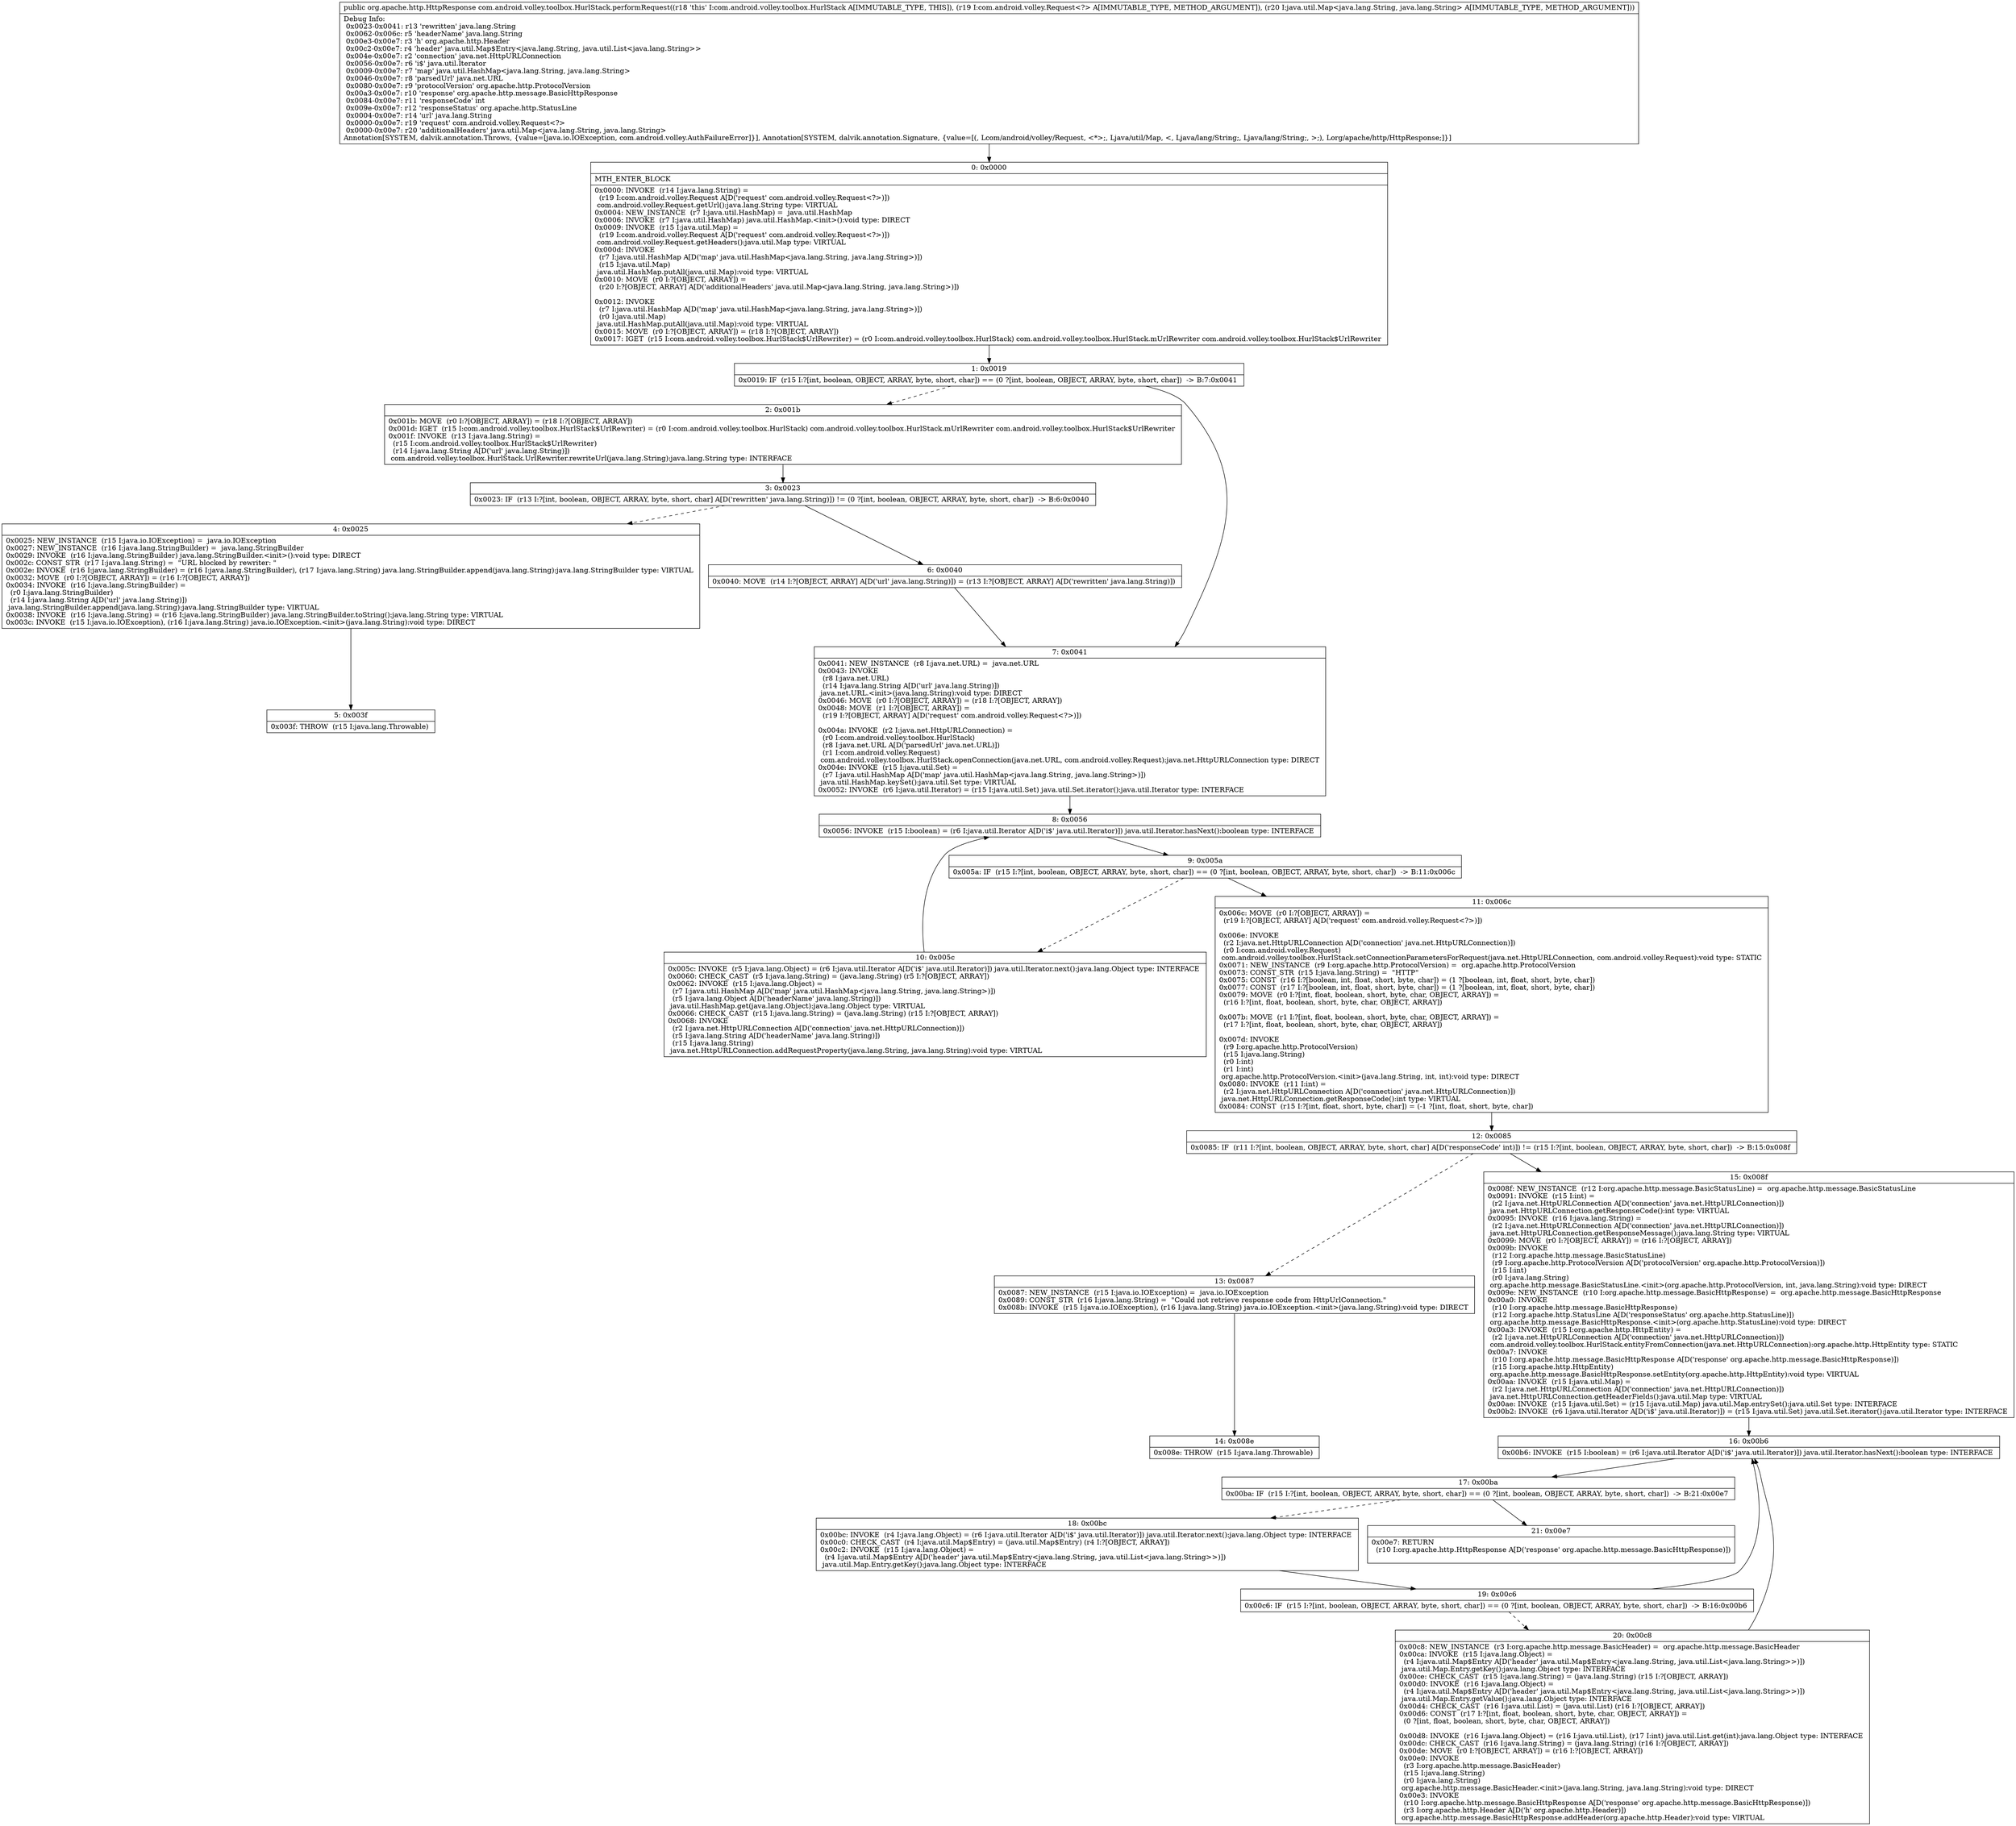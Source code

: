 digraph "CFG forcom.android.volley.toolbox.HurlStack.performRequest(Lcom\/android\/volley\/Request;Ljava\/util\/Map;)Lorg\/apache\/http\/HttpResponse;" {
Node_0 [shape=record,label="{0\:\ 0x0000|MTH_ENTER_BLOCK\l|0x0000: INVOKE  (r14 I:java.lang.String) = \l  (r19 I:com.android.volley.Request A[D('request' com.android.volley.Request\<?\>)])\l com.android.volley.Request.getUrl():java.lang.String type: VIRTUAL \l0x0004: NEW_INSTANCE  (r7 I:java.util.HashMap) =  java.util.HashMap \l0x0006: INVOKE  (r7 I:java.util.HashMap) java.util.HashMap.\<init\>():void type: DIRECT \l0x0009: INVOKE  (r15 I:java.util.Map) = \l  (r19 I:com.android.volley.Request A[D('request' com.android.volley.Request\<?\>)])\l com.android.volley.Request.getHeaders():java.util.Map type: VIRTUAL \l0x000d: INVOKE  \l  (r7 I:java.util.HashMap A[D('map' java.util.HashMap\<java.lang.String, java.lang.String\>)])\l  (r15 I:java.util.Map)\l java.util.HashMap.putAll(java.util.Map):void type: VIRTUAL \l0x0010: MOVE  (r0 I:?[OBJECT, ARRAY]) = \l  (r20 I:?[OBJECT, ARRAY] A[D('additionalHeaders' java.util.Map\<java.lang.String, java.lang.String\>)])\l \l0x0012: INVOKE  \l  (r7 I:java.util.HashMap A[D('map' java.util.HashMap\<java.lang.String, java.lang.String\>)])\l  (r0 I:java.util.Map)\l java.util.HashMap.putAll(java.util.Map):void type: VIRTUAL \l0x0015: MOVE  (r0 I:?[OBJECT, ARRAY]) = (r18 I:?[OBJECT, ARRAY]) \l0x0017: IGET  (r15 I:com.android.volley.toolbox.HurlStack$UrlRewriter) = (r0 I:com.android.volley.toolbox.HurlStack) com.android.volley.toolbox.HurlStack.mUrlRewriter com.android.volley.toolbox.HurlStack$UrlRewriter \l}"];
Node_1 [shape=record,label="{1\:\ 0x0019|0x0019: IF  (r15 I:?[int, boolean, OBJECT, ARRAY, byte, short, char]) == (0 ?[int, boolean, OBJECT, ARRAY, byte, short, char])  \-\> B:7:0x0041 \l}"];
Node_2 [shape=record,label="{2\:\ 0x001b|0x001b: MOVE  (r0 I:?[OBJECT, ARRAY]) = (r18 I:?[OBJECT, ARRAY]) \l0x001d: IGET  (r15 I:com.android.volley.toolbox.HurlStack$UrlRewriter) = (r0 I:com.android.volley.toolbox.HurlStack) com.android.volley.toolbox.HurlStack.mUrlRewriter com.android.volley.toolbox.HurlStack$UrlRewriter \l0x001f: INVOKE  (r13 I:java.lang.String) = \l  (r15 I:com.android.volley.toolbox.HurlStack$UrlRewriter)\l  (r14 I:java.lang.String A[D('url' java.lang.String)])\l com.android.volley.toolbox.HurlStack.UrlRewriter.rewriteUrl(java.lang.String):java.lang.String type: INTERFACE \l}"];
Node_3 [shape=record,label="{3\:\ 0x0023|0x0023: IF  (r13 I:?[int, boolean, OBJECT, ARRAY, byte, short, char] A[D('rewritten' java.lang.String)]) != (0 ?[int, boolean, OBJECT, ARRAY, byte, short, char])  \-\> B:6:0x0040 \l}"];
Node_4 [shape=record,label="{4\:\ 0x0025|0x0025: NEW_INSTANCE  (r15 I:java.io.IOException) =  java.io.IOException \l0x0027: NEW_INSTANCE  (r16 I:java.lang.StringBuilder) =  java.lang.StringBuilder \l0x0029: INVOKE  (r16 I:java.lang.StringBuilder) java.lang.StringBuilder.\<init\>():void type: DIRECT \l0x002c: CONST_STR  (r17 I:java.lang.String) =  \"URL blocked by rewriter: \" \l0x002e: INVOKE  (r16 I:java.lang.StringBuilder) = (r16 I:java.lang.StringBuilder), (r17 I:java.lang.String) java.lang.StringBuilder.append(java.lang.String):java.lang.StringBuilder type: VIRTUAL \l0x0032: MOVE  (r0 I:?[OBJECT, ARRAY]) = (r16 I:?[OBJECT, ARRAY]) \l0x0034: INVOKE  (r16 I:java.lang.StringBuilder) = \l  (r0 I:java.lang.StringBuilder)\l  (r14 I:java.lang.String A[D('url' java.lang.String)])\l java.lang.StringBuilder.append(java.lang.String):java.lang.StringBuilder type: VIRTUAL \l0x0038: INVOKE  (r16 I:java.lang.String) = (r16 I:java.lang.StringBuilder) java.lang.StringBuilder.toString():java.lang.String type: VIRTUAL \l0x003c: INVOKE  (r15 I:java.io.IOException), (r16 I:java.lang.String) java.io.IOException.\<init\>(java.lang.String):void type: DIRECT \l}"];
Node_5 [shape=record,label="{5\:\ 0x003f|0x003f: THROW  (r15 I:java.lang.Throwable) \l}"];
Node_6 [shape=record,label="{6\:\ 0x0040|0x0040: MOVE  (r14 I:?[OBJECT, ARRAY] A[D('url' java.lang.String)]) = (r13 I:?[OBJECT, ARRAY] A[D('rewritten' java.lang.String)]) \l}"];
Node_7 [shape=record,label="{7\:\ 0x0041|0x0041: NEW_INSTANCE  (r8 I:java.net.URL) =  java.net.URL \l0x0043: INVOKE  \l  (r8 I:java.net.URL)\l  (r14 I:java.lang.String A[D('url' java.lang.String)])\l java.net.URL.\<init\>(java.lang.String):void type: DIRECT \l0x0046: MOVE  (r0 I:?[OBJECT, ARRAY]) = (r18 I:?[OBJECT, ARRAY]) \l0x0048: MOVE  (r1 I:?[OBJECT, ARRAY]) = \l  (r19 I:?[OBJECT, ARRAY] A[D('request' com.android.volley.Request\<?\>)])\l \l0x004a: INVOKE  (r2 I:java.net.HttpURLConnection) = \l  (r0 I:com.android.volley.toolbox.HurlStack)\l  (r8 I:java.net.URL A[D('parsedUrl' java.net.URL)])\l  (r1 I:com.android.volley.Request)\l com.android.volley.toolbox.HurlStack.openConnection(java.net.URL, com.android.volley.Request):java.net.HttpURLConnection type: DIRECT \l0x004e: INVOKE  (r15 I:java.util.Set) = \l  (r7 I:java.util.HashMap A[D('map' java.util.HashMap\<java.lang.String, java.lang.String\>)])\l java.util.HashMap.keySet():java.util.Set type: VIRTUAL \l0x0052: INVOKE  (r6 I:java.util.Iterator) = (r15 I:java.util.Set) java.util.Set.iterator():java.util.Iterator type: INTERFACE \l}"];
Node_8 [shape=record,label="{8\:\ 0x0056|0x0056: INVOKE  (r15 I:boolean) = (r6 I:java.util.Iterator A[D('i$' java.util.Iterator)]) java.util.Iterator.hasNext():boolean type: INTERFACE \l}"];
Node_9 [shape=record,label="{9\:\ 0x005a|0x005a: IF  (r15 I:?[int, boolean, OBJECT, ARRAY, byte, short, char]) == (0 ?[int, boolean, OBJECT, ARRAY, byte, short, char])  \-\> B:11:0x006c \l}"];
Node_10 [shape=record,label="{10\:\ 0x005c|0x005c: INVOKE  (r5 I:java.lang.Object) = (r6 I:java.util.Iterator A[D('i$' java.util.Iterator)]) java.util.Iterator.next():java.lang.Object type: INTERFACE \l0x0060: CHECK_CAST  (r5 I:java.lang.String) = (java.lang.String) (r5 I:?[OBJECT, ARRAY]) \l0x0062: INVOKE  (r15 I:java.lang.Object) = \l  (r7 I:java.util.HashMap A[D('map' java.util.HashMap\<java.lang.String, java.lang.String\>)])\l  (r5 I:java.lang.Object A[D('headerName' java.lang.String)])\l java.util.HashMap.get(java.lang.Object):java.lang.Object type: VIRTUAL \l0x0066: CHECK_CAST  (r15 I:java.lang.String) = (java.lang.String) (r15 I:?[OBJECT, ARRAY]) \l0x0068: INVOKE  \l  (r2 I:java.net.HttpURLConnection A[D('connection' java.net.HttpURLConnection)])\l  (r5 I:java.lang.String A[D('headerName' java.lang.String)])\l  (r15 I:java.lang.String)\l java.net.HttpURLConnection.addRequestProperty(java.lang.String, java.lang.String):void type: VIRTUAL \l}"];
Node_11 [shape=record,label="{11\:\ 0x006c|0x006c: MOVE  (r0 I:?[OBJECT, ARRAY]) = \l  (r19 I:?[OBJECT, ARRAY] A[D('request' com.android.volley.Request\<?\>)])\l \l0x006e: INVOKE  \l  (r2 I:java.net.HttpURLConnection A[D('connection' java.net.HttpURLConnection)])\l  (r0 I:com.android.volley.Request)\l com.android.volley.toolbox.HurlStack.setConnectionParametersForRequest(java.net.HttpURLConnection, com.android.volley.Request):void type: STATIC \l0x0071: NEW_INSTANCE  (r9 I:org.apache.http.ProtocolVersion) =  org.apache.http.ProtocolVersion \l0x0073: CONST_STR  (r15 I:java.lang.String) =  \"HTTP\" \l0x0075: CONST  (r16 I:?[boolean, int, float, short, byte, char]) = (1 ?[boolean, int, float, short, byte, char]) \l0x0077: CONST  (r17 I:?[boolean, int, float, short, byte, char]) = (1 ?[boolean, int, float, short, byte, char]) \l0x0079: MOVE  (r0 I:?[int, float, boolean, short, byte, char, OBJECT, ARRAY]) = \l  (r16 I:?[int, float, boolean, short, byte, char, OBJECT, ARRAY])\l \l0x007b: MOVE  (r1 I:?[int, float, boolean, short, byte, char, OBJECT, ARRAY]) = \l  (r17 I:?[int, float, boolean, short, byte, char, OBJECT, ARRAY])\l \l0x007d: INVOKE  \l  (r9 I:org.apache.http.ProtocolVersion)\l  (r15 I:java.lang.String)\l  (r0 I:int)\l  (r1 I:int)\l org.apache.http.ProtocolVersion.\<init\>(java.lang.String, int, int):void type: DIRECT \l0x0080: INVOKE  (r11 I:int) = \l  (r2 I:java.net.HttpURLConnection A[D('connection' java.net.HttpURLConnection)])\l java.net.HttpURLConnection.getResponseCode():int type: VIRTUAL \l0x0084: CONST  (r15 I:?[int, float, short, byte, char]) = (\-1 ?[int, float, short, byte, char]) \l}"];
Node_12 [shape=record,label="{12\:\ 0x0085|0x0085: IF  (r11 I:?[int, boolean, OBJECT, ARRAY, byte, short, char] A[D('responseCode' int)]) != (r15 I:?[int, boolean, OBJECT, ARRAY, byte, short, char])  \-\> B:15:0x008f \l}"];
Node_13 [shape=record,label="{13\:\ 0x0087|0x0087: NEW_INSTANCE  (r15 I:java.io.IOException) =  java.io.IOException \l0x0089: CONST_STR  (r16 I:java.lang.String) =  \"Could not retrieve response code from HttpUrlConnection.\" \l0x008b: INVOKE  (r15 I:java.io.IOException), (r16 I:java.lang.String) java.io.IOException.\<init\>(java.lang.String):void type: DIRECT \l}"];
Node_14 [shape=record,label="{14\:\ 0x008e|0x008e: THROW  (r15 I:java.lang.Throwable) \l}"];
Node_15 [shape=record,label="{15\:\ 0x008f|0x008f: NEW_INSTANCE  (r12 I:org.apache.http.message.BasicStatusLine) =  org.apache.http.message.BasicStatusLine \l0x0091: INVOKE  (r15 I:int) = \l  (r2 I:java.net.HttpURLConnection A[D('connection' java.net.HttpURLConnection)])\l java.net.HttpURLConnection.getResponseCode():int type: VIRTUAL \l0x0095: INVOKE  (r16 I:java.lang.String) = \l  (r2 I:java.net.HttpURLConnection A[D('connection' java.net.HttpURLConnection)])\l java.net.HttpURLConnection.getResponseMessage():java.lang.String type: VIRTUAL \l0x0099: MOVE  (r0 I:?[OBJECT, ARRAY]) = (r16 I:?[OBJECT, ARRAY]) \l0x009b: INVOKE  \l  (r12 I:org.apache.http.message.BasicStatusLine)\l  (r9 I:org.apache.http.ProtocolVersion A[D('protocolVersion' org.apache.http.ProtocolVersion)])\l  (r15 I:int)\l  (r0 I:java.lang.String)\l org.apache.http.message.BasicStatusLine.\<init\>(org.apache.http.ProtocolVersion, int, java.lang.String):void type: DIRECT \l0x009e: NEW_INSTANCE  (r10 I:org.apache.http.message.BasicHttpResponse) =  org.apache.http.message.BasicHttpResponse \l0x00a0: INVOKE  \l  (r10 I:org.apache.http.message.BasicHttpResponse)\l  (r12 I:org.apache.http.StatusLine A[D('responseStatus' org.apache.http.StatusLine)])\l org.apache.http.message.BasicHttpResponse.\<init\>(org.apache.http.StatusLine):void type: DIRECT \l0x00a3: INVOKE  (r15 I:org.apache.http.HttpEntity) = \l  (r2 I:java.net.HttpURLConnection A[D('connection' java.net.HttpURLConnection)])\l com.android.volley.toolbox.HurlStack.entityFromConnection(java.net.HttpURLConnection):org.apache.http.HttpEntity type: STATIC \l0x00a7: INVOKE  \l  (r10 I:org.apache.http.message.BasicHttpResponse A[D('response' org.apache.http.message.BasicHttpResponse)])\l  (r15 I:org.apache.http.HttpEntity)\l org.apache.http.message.BasicHttpResponse.setEntity(org.apache.http.HttpEntity):void type: VIRTUAL \l0x00aa: INVOKE  (r15 I:java.util.Map) = \l  (r2 I:java.net.HttpURLConnection A[D('connection' java.net.HttpURLConnection)])\l java.net.HttpURLConnection.getHeaderFields():java.util.Map type: VIRTUAL \l0x00ae: INVOKE  (r15 I:java.util.Set) = (r15 I:java.util.Map) java.util.Map.entrySet():java.util.Set type: INTERFACE \l0x00b2: INVOKE  (r6 I:java.util.Iterator A[D('i$' java.util.Iterator)]) = (r15 I:java.util.Set) java.util.Set.iterator():java.util.Iterator type: INTERFACE \l}"];
Node_16 [shape=record,label="{16\:\ 0x00b6|0x00b6: INVOKE  (r15 I:boolean) = (r6 I:java.util.Iterator A[D('i$' java.util.Iterator)]) java.util.Iterator.hasNext():boolean type: INTERFACE \l}"];
Node_17 [shape=record,label="{17\:\ 0x00ba|0x00ba: IF  (r15 I:?[int, boolean, OBJECT, ARRAY, byte, short, char]) == (0 ?[int, boolean, OBJECT, ARRAY, byte, short, char])  \-\> B:21:0x00e7 \l}"];
Node_18 [shape=record,label="{18\:\ 0x00bc|0x00bc: INVOKE  (r4 I:java.lang.Object) = (r6 I:java.util.Iterator A[D('i$' java.util.Iterator)]) java.util.Iterator.next():java.lang.Object type: INTERFACE \l0x00c0: CHECK_CAST  (r4 I:java.util.Map$Entry) = (java.util.Map$Entry) (r4 I:?[OBJECT, ARRAY]) \l0x00c2: INVOKE  (r15 I:java.lang.Object) = \l  (r4 I:java.util.Map$Entry A[D('header' java.util.Map$Entry\<java.lang.String, java.util.List\<java.lang.String\>\>)])\l java.util.Map.Entry.getKey():java.lang.Object type: INTERFACE \l}"];
Node_19 [shape=record,label="{19\:\ 0x00c6|0x00c6: IF  (r15 I:?[int, boolean, OBJECT, ARRAY, byte, short, char]) == (0 ?[int, boolean, OBJECT, ARRAY, byte, short, char])  \-\> B:16:0x00b6 \l}"];
Node_20 [shape=record,label="{20\:\ 0x00c8|0x00c8: NEW_INSTANCE  (r3 I:org.apache.http.message.BasicHeader) =  org.apache.http.message.BasicHeader \l0x00ca: INVOKE  (r15 I:java.lang.Object) = \l  (r4 I:java.util.Map$Entry A[D('header' java.util.Map$Entry\<java.lang.String, java.util.List\<java.lang.String\>\>)])\l java.util.Map.Entry.getKey():java.lang.Object type: INTERFACE \l0x00ce: CHECK_CAST  (r15 I:java.lang.String) = (java.lang.String) (r15 I:?[OBJECT, ARRAY]) \l0x00d0: INVOKE  (r16 I:java.lang.Object) = \l  (r4 I:java.util.Map$Entry A[D('header' java.util.Map$Entry\<java.lang.String, java.util.List\<java.lang.String\>\>)])\l java.util.Map.Entry.getValue():java.lang.Object type: INTERFACE \l0x00d4: CHECK_CAST  (r16 I:java.util.List) = (java.util.List) (r16 I:?[OBJECT, ARRAY]) \l0x00d6: CONST  (r17 I:?[int, float, boolean, short, byte, char, OBJECT, ARRAY]) = \l  (0 ?[int, float, boolean, short, byte, char, OBJECT, ARRAY])\l \l0x00d8: INVOKE  (r16 I:java.lang.Object) = (r16 I:java.util.List), (r17 I:int) java.util.List.get(int):java.lang.Object type: INTERFACE \l0x00dc: CHECK_CAST  (r16 I:java.lang.String) = (java.lang.String) (r16 I:?[OBJECT, ARRAY]) \l0x00de: MOVE  (r0 I:?[OBJECT, ARRAY]) = (r16 I:?[OBJECT, ARRAY]) \l0x00e0: INVOKE  \l  (r3 I:org.apache.http.message.BasicHeader)\l  (r15 I:java.lang.String)\l  (r0 I:java.lang.String)\l org.apache.http.message.BasicHeader.\<init\>(java.lang.String, java.lang.String):void type: DIRECT \l0x00e3: INVOKE  \l  (r10 I:org.apache.http.message.BasicHttpResponse A[D('response' org.apache.http.message.BasicHttpResponse)])\l  (r3 I:org.apache.http.Header A[D('h' org.apache.http.Header)])\l org.apache.http.message.BasicHttpResponse.addHeader(org.apache.http.Header):void type: VIRTUAL \l}"];
Node_21 [shape=record,label="{21\:\ 0x00e7|0x00e7: RETURN  \l  (r10 I:org.apache.http.HttpResponse A[D('response' org.apache.http.message.BasicHttpResponse)])\l \l}"];
MethodNode[shape=record,label="{public org.apache.http.HttpResponse com.android.volley.toolbox.HurlStack.performRequest((r18 'this' I:com.android.volley.toolbox.HurlStack A[IMMUTABLE_TYPE, THIS]), (r19 I:com.android.volley.Request\<?\> A[IMMUTABLE_TYPE, METHOD_ARGUMENT]), (r20 I:java.util.Map\<java.lang.String, java.lang.String\> A[IMMUTABLE_TYPE, METHOD_ARGUMENT]))  | Debug Info:\l  0x0023\-0x0041: r13 'rewritten' java.lang.String\l  0x0062\-0x006c: r5 'headerName' java.lang.String\l  0x00e3\-0x00e7: r3 'h' org.apache.http.Header\l  0x00c2\-0x00e7: r4 'header' java.util.Map$Entry\<java.lang.String, java.util.List\<java.lang.String\>\>\l  0x004e\-0x00e7: r2 'connection' java.net.HttpURLConnection\l  0x0056\-0x00e7: r6 'i$' java.util.Iterator\l  0x0009\-0x00e7: r7 'map' java.util.HashMap\<java.lang.String, java.lang.String\>\l  0x0046\-0x00e7: r8 'parsedUrl' java.net.URL\l  0x0080\-0x00e7: r9 'protocolVersion' org.apache.http.ProtocolVersion\l  0x00a3\-0x00e7: r10 'response' org.apache.http.message.BasicHttpResponse\l  0x0084\-0x00e7: r11 'responseCode' int\l  0x009e\-0x00e7: r12 'responseStatus' org.apache.http.StatusLine\l  0x0004\-0x00e7: r14 'url' java.lang.String\l  0x0000\-0x00e7: r19 'request' com.android.volley.Request\<?\>\l  0x0000\-0x00e7: r20 'additionalHeaders' java.util.Map\<java.lang.String, java.lang.String\>\lAnnotation[SYSTEM, dalvik.annotation.Throws, \{value=[java.io.IOException, com.android.volley.AuthFailureError]\}], Annotation[SYSTEM, dalvik.annotation.Signature, \{value=[(, Lcom\/android\/volley\/Request, \<*\>;, Ljava\/util\/Map, \<, Ljava\/lang\/String;, Ljava\/lang\/String;, \>;), Lorg\/apache\/http\/HttpResponse;]\}]\l}"];
MethodNode -> Node_0;
Node_0 -> Node_1;
Node_1 -> Node_2[style=dashed];
Node_1 -> Node_7;
Node_2 -> Node_3;
Node_3 -> Node_4[style=dashed];
Node_3 -> Node_6;
Node_4 -> Node_5;
Node_6 -> Node_7;
Node_7 -> Node_8;
Node_8 -> Node_9;
Node_9 -> Node_10[style=dashed];
Node_9 -> Node_11;
Node_10 -> Node_8;
Node_11 -> Node_12;
Node_12 -> Node_13[style=dashed];
Node_12 -> Node_15;
Node_13 -> Node_14;
Node_15 -> Node_16;
Node_16 -> Node_17;
Node_17 -> Node_18[style=dashed];
Node_17 -> Node_21;
Node_18 -> Node_19;
Node_19 -> Node_16;
Node_19 -> Node_20[style=dashed];
Node_20 -> Node_16;
}

